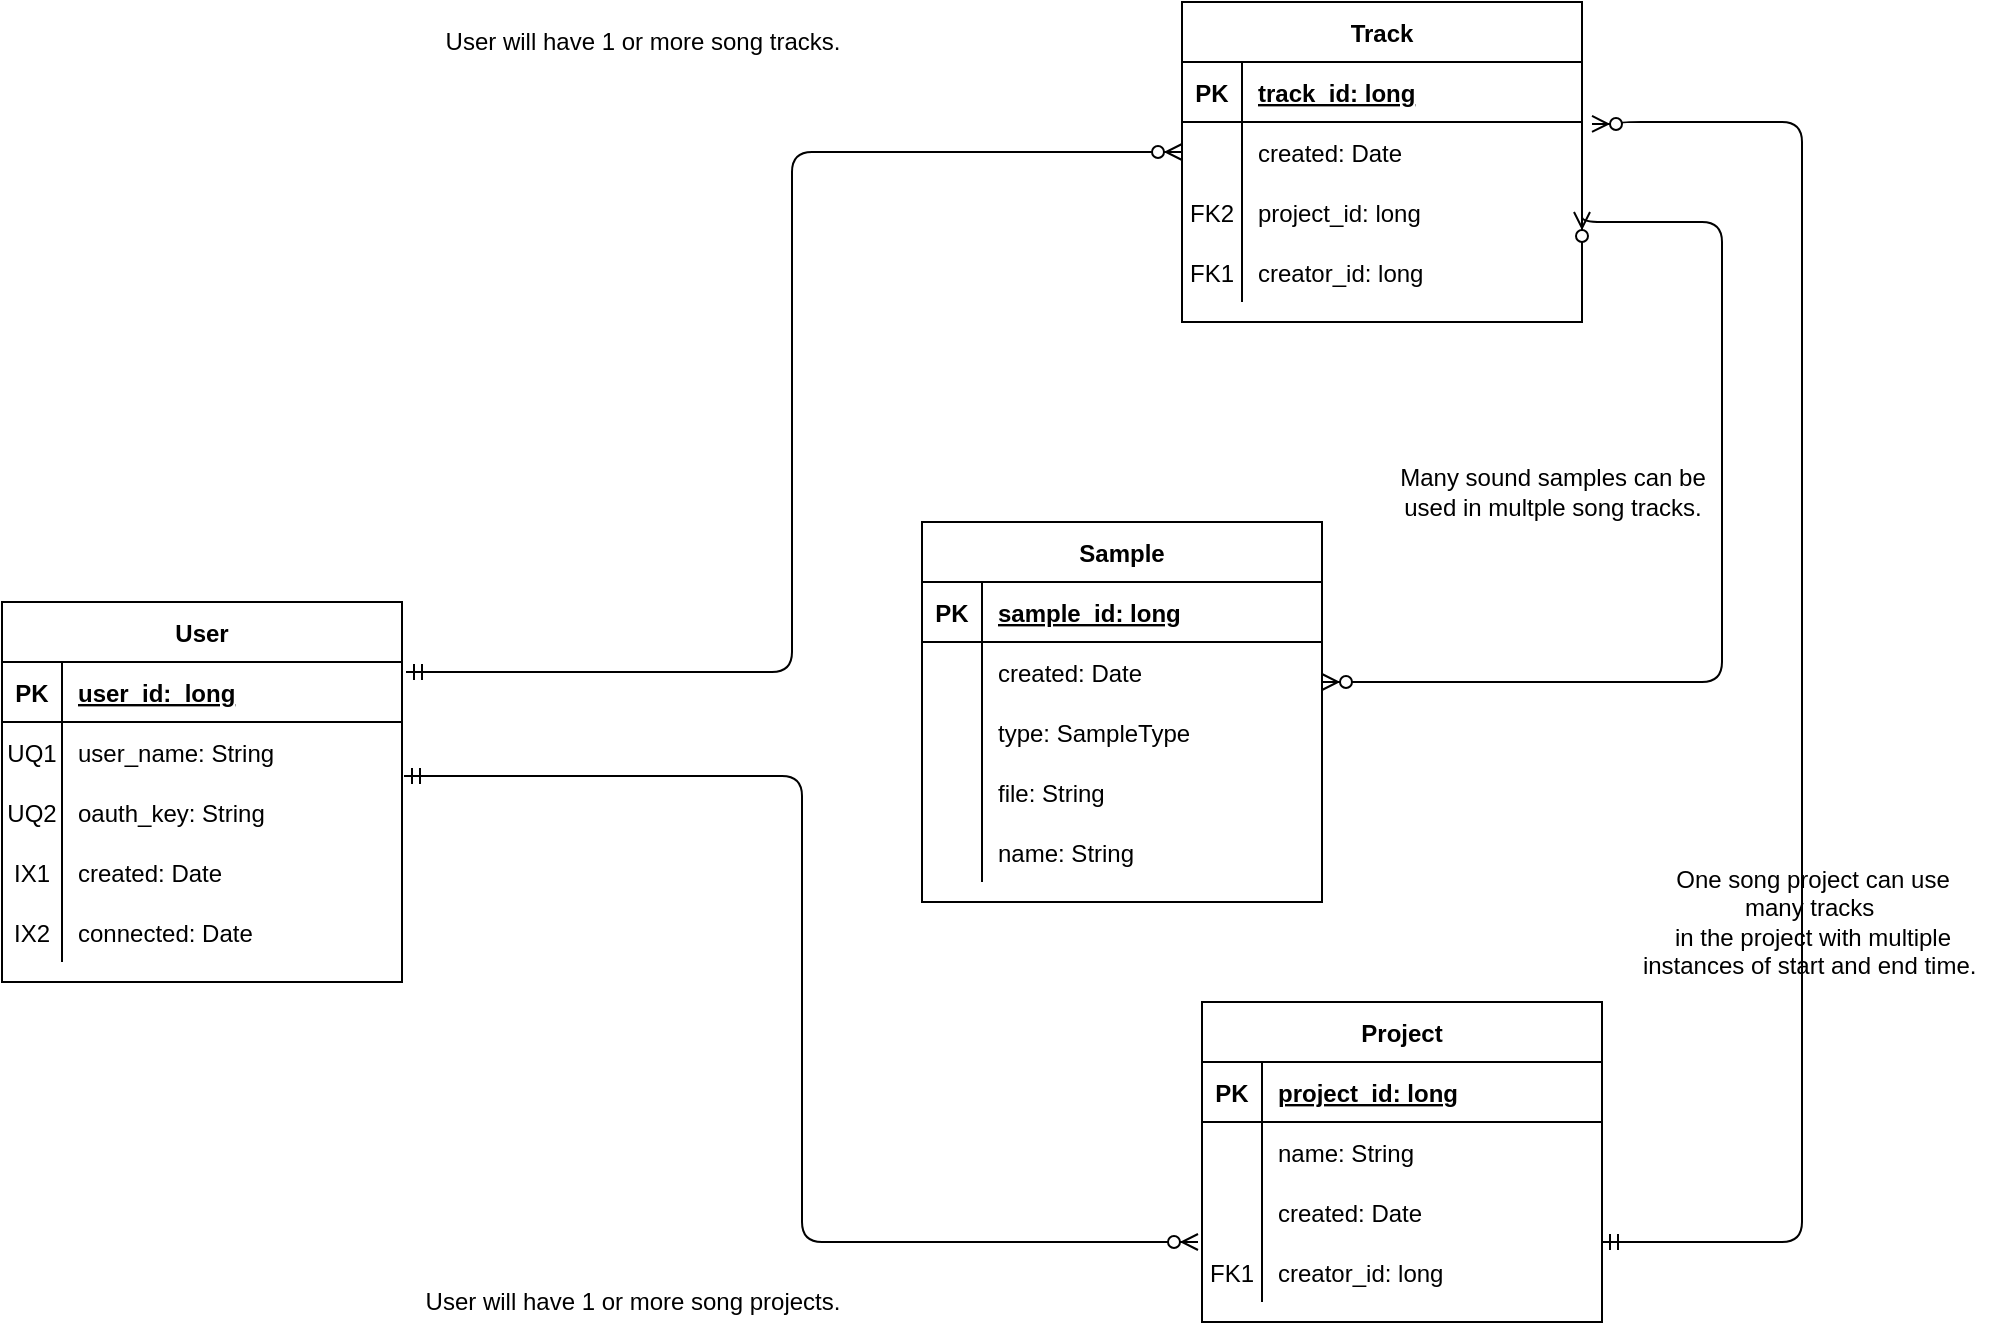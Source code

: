 <mxfile version="14.6.13" type="device"><diagram id="R2lEEEUBdFMjLlhIrx00" name="Page-1"><mxGraphModel dx="1422" dy="822" grid="1" gridSize="10" guides="1" tooltips="1" connect="1" arrows="1" fold="1" page="1" pageScale="1" pageWidth="850" pageHeight="1100" math="0" shadow="0" extFonts="Permanent Marker^https://fonts.googleapis.com/css?family=Permanent+Marker"><root><mxCell id="0"/><mxCell id="1" parent="0"/><mxCell id="C-vyLk0tnHw3VtMMgP7b-2" value="Sample" style="shape=table;startSize=30;container=1;collapsible=1;childLayout=tableLayout;fixedRows=1;rowLines=0;fontStyle=1;align=center;resizeLast=1;" parent="1" vertex="1"><mxGeometry x="520" y="320" width="200" height="190" as="geometry"/></mxCell><mxCell id="C-vyLk0tnHw3VtMMgP7b-3" value="" style="shape=partialRectangle;collapsible=0;dropTarget=0;pointerEvents=0;fillColor=none;points=[[0,0.5],[1,0.5]];portConstraint=eastwest;top=0;left=0;right=0;bottom=1;" parent="C-vyLk0tnHw3VtMMgP7b-2" vertex="1"><mxGeometry y="30" width="200" height="30" as="geometry"/></mxCell><mxCell id="C-vyLk0tnHw3VtMMgP7b-4" value="PK" style="shape=partialRectangle;overflow=hidden;connectable=0;fillColor=none;top=0;left=0;bottom=0;right=0;fontStyle=1;" parent="C-vyLk0tnHw3VtMMgP7b-3" vertex="1"><mxGeometry width="30" height="30" as="geometry"/></mxCell><mxCell id="C-vyLk0tnHw3VtMMgP7b-5" value="sample_id: long" style="shape=partialRectangle;overflow=hidden;connectable=0;fillColor=none;top=0;left=0;bottom=0;right=0;align=left;spacingLeft=6;fontStyle=5;" parent="C-vyLk0tnHw3VtMMgP7b-3" vertex="1"><mxGeometry x="30" width="170" height="30" as="geometry"/></mxCell><mxCell id="C-vyLk0tnHw3VtMMgP7b-6" value="" style="shape=partialRectangle;collapsible=0;dropTarget=0;pointerEvents=0;fillColor=none;points=[[0,0.5],[1,0.5]];portConstraint=eastwest;top=0;left=0;right=0;bottom=0;" parent="C-vyLk0tnHw3VtMMgP7b-2" vertex="1"><mxGeometry y="60" width="200" height="30" as="geometry"/></mxCell><mxCell id="C-vyLk0tnHw3VtMMgP7b-7" value="" style="shape=partialRectangle;overflow=hidden;connectable=0;fillColor=none;top=0;left=0;bottom=0;right=0;" parent="C-vyLk0tnHw3VtMMgP7b-6" vertex="1"><mxGeometry width="30" height="30" as="geometry"/></mxCell><mxCell id="C-vyLk0tnHw3VtMMgP7b-8" value="created: Date" style="shape=partialRectangle;overflow=hidden;connectable=0;fillColor=none;top=0;left=0;bottom=0;right=0;align=left;spacingLeft=6;" parent="C-vyLk0tnHw3VtMMgP7b-6" vertex="1"><mxGeometry x="30" width="170" height="30" as="geometry"/></mxCell><mxCell id="C-vyLk0tnHw3VtMMgP7b-9" value="" style="shape=partialRectangle;collapsible=0;dropTarget=0;pointerEvents=0;fillColor=none;points=[[0,0.5],[1,0.5]];portConstraint=eastwest;top=0;left=0;right=0;bottom=0;" parent="C-vyLk0tnHw3VtMMgP7b-2" vertex="1"><mxGeometry y="90" width="200" height="30" as="geometry"/></mxCell><mxCell id="C-vyLk0tnHw3VtMMgP7b-10" value="" style="shape=partialRectangle;overflow=hidden;connectable=0;fillColor=none;top=0;left=0;bottom=0;right=0;" parent="C-vyLk0tnHw3VtMMgP7b-9" vertex="1"><mxGeometry width="30" height="30" as="geometry"/></mxCell><mxCell id="C-vyLk0tnHw3VtMMgP7b-11" value="type: SampleType" style="shape=partialRectangle;overflow=hidden;connectable=0;fillColor=none;top=0;left=0;bottom=0;right=0;align=left;spacingLeft=6;" parent="C-vyLk0tnHw3VtMMgP7b-9" vertex="1"><mxGeometry x="30" width="170" height="30" as="geometry"/></mxCell><mxCell id="p7n6hOxZLjQ7A7AwNIzD-4" value="" style="shape=partialRectangle;collapsible=0;dropTarget=0;pointerEvents=0;fillColor=none;points=[[0,0.5],[1,0.5]];portConstraint=eastwest;top=0;left=0;right=0;bottom=0;" parent="C-vyLk0tnHw3VtMMgP7b-2" vertex="1"><mxGeometry y="120" width="200" height="30" as="geometry"/></mxCell><mxCell id="p7n6hOxZLjQ7A7AwNIzD-5" value="" style="shape=partialRectangle;overflow=hidden;connectable=0;fillColor=none;top=0;left=0;bottom=0;right=0;" parent="p7n6hOxZLjQ7A7AwNIzD-4" vertex="1"><mxGeometry width="30" height="30" as="geometry"/></mxCell><mxCell id="p7n6hOxZLjQ7A7AwNIzD-6" value="file: String" style="shape=partialRectangle;overflow=hidden;connectable=0;fillColor=none;top=0;left=0;bottom=0;right=0;align=left;spacingLeft=6;" parent="p7n6hOxZLjQ7A7AwNIzD-4" vertex="1"><mxGeometry x="30" width="170" height="30" as="geometry"/></mxCell><mxCell id="p7n6hOxZLjQ7A7AwNIzD-7" value="" style="shape=partialRectangle;collapsible=0;dropTarget=0;pointerEvents=0;fillColor=none;points=[[0,0.5],[1,0.5]];portConstraint=eastwest;top=0;left=0;right=0;bottom=0;" parent="C-vyLk0tnHw3VtMMgP7b-2" vertex="1"><mxGeometry y="150" width="200" height="30" as="geometry"/></mxCell><mxCell id="p7n6hOxZLjQ7A7AwNIzD-8" value="" style="shape=partialRectangle;overflow=hidden;connectable=0;fillColor=none;top=0;left=0;bottom=0;right=0;" parent="p7n6hOxZLjQ7A7AwNIzD-7" vertex="1"><mxGeometry width="30" height="30" as="geometry"/></mxCell><mxCell id="p7n6hOxZLjQ7A7AwNIzD-9" value="name: String" style="shape=partialRectangle;overflow=hidden;connectable=0;fillColor=none;top=0;left=0;bottom=0;right=0;align=left;spacingLeft=6;" parent="p7n6hOxZLjQ7A7AwNIzD-7" vertex="1"><mxGeometry x="30" width="170" height="30" as="geometry"/></mxCell><mxCell id="C-vyLk0tnHw3VtMMgP7b-13" value="Track" style="shape=table;startSize=30;container=1;collapsible=1;childLayout=tableLayout;fixedRows=1;rowLines=0;fontStyle=1;align=center;resizeLast=1;" parent="1" vertex="1"><mxGeometry x="650" y="60" width="200" height="160" as="geometry"/></mxCell><mxCell id="C-vyLk0tnHw3VtMMgP7b-14" value="" style="shape=partialRectangle;collapsible=0;dropTarget=0;pointerEvents=0;fillColor=none;points=[[0,0.5],[1,0.5]];portConstraint=eastwest;top=0;left=0;right=0;bottom=1;" parent="C-vyLk0tnHw3VtMMgP7b-13" vertex="1"><mxGeometry y="30" width="200" height="30" as="geometry"/></mxCell><mxCell id="C-vyLk0tnHw3VtMMgP7b-15" value="PK" style="shape=partialRectangle;overflow=hidden;connectable=0;fillColor=none;top=0;left=0;bottom=0;right=0;fontStyle=1;" parent="C-vyLk0tnHw3VtMMgP7b-14" vertex="1"><mxGeometry width="30" height="30" as="geometry"/></mxCell><mxCell id="C-vyLk0tnHw3VtMMgP7b-16" value="track_id: long" style="shape=partialRectangle;overflow=hidden;connectable=0;fillColor=none;top=0;left=0;bottom=0;right=0;align=left;spacingLeft=6;fontStyle=5;" parent="C-vyLk0tnHw3VtMMgP7b-14" vertex="1"><mxGeometry x="30" width="170" height="30" as="geometry"/></mxCell><mxCell id="C-vyLk0tnHw3VtMMgP7b-17" value="" style="shape=partialRectangle;collapsible=0;dropTarget=0;pointerEvents=0;fillColor=none;points=[[0,0.5],[1,0.5]];portConstraint=eastwest;top=0;left=0;right=0;bottom=0;" parent="C-vyLk0tnHw3VtMMgP7b-13" vertex="1"><mxGeometry y="60" width="200" height="30" as="geometry"/></mxCell><mxCell id="C-vyLk0tnHw3VtMMgP7b-18" value="" style="shape=partialRectangle;overflow=hidden;connectable=0;fillColor=none;top=0;left=0;bottom=0;right=0;" parent="C-vyLk0tnHw3VtMMgP7b-17" vertex="1"><mxGeometry width="30" height="30" as="geometry"/></mxCell><mxCell id="C-vyLk0tnHw3VtMMgP7b-19" value="created: Date" style="shape=partialRectangle;overflow=hidden;connectable=0;fillColor=none;top=0;left=0;bottom=0;right=0;align=left;spacingLeft=6;" parent="C-vyLk0tnHw3VtMMgP7b-17" vertex="1"><mxGeometry x="30" width="170" height="30" as="geometry"/></mxCell><mxCell id="uDTPDuHqm0k-N1QrDJBt-4" value="" style="shape=partialRectangle;collapsible=0;dropTarget=0;pointerEvents=0;fillColor=none;points=[[0,0.5],[1,0.5]];portConstraint=eastwest;top=0;left=0;right=0;bottom=0;" vertex="1" parent="C-vyLk0tnHw3VtMMgP7b-13"><mxGeometry y="90" width="200" height="30" as="geometry"/></mxCell><mxCell id="uDTPDuHqm0k-N1QrDJBt-5" value="FK2" style="shape=partialRectangle;overflow=hidden;connectable=0;fillColor=none;top=0;left=0;bottom=0;right=0;" vertex="1" parent="uDTPDuHqm0k-N1QrDJBt-4"><mxGeometry width="30" height="30" as="geometry"/></mxCell><mxCell id="uDTPDuHqm0k-N1QrDJBt-6" value="project_id: long" style="shape=partialRectangle;overflow=hidden;connectable=0;fillColor=none;top=0;left=0;bottom=0;right=0;align=left;spacingLeft=6;" vertex="1" parent="uDTPDuHqm0k-N1QrDJBt-4"><mxGeometry x="30" width="170" height="30" as="geometry"/></mxCell><mxCell id="uDTPDuHqm0k-N1QrDJBt-7" value="" style="shape=partialRectangle;collapsible=0;dropTarget=0;pointerEvents=0;fillColor=none;points=[[0,0.5],[1,0.5]];portConstraint=eastwest;top=0;left=0;right=0;bottom=0;" vertex="1" parent="C-vyLk0tnHw3VtMMgP7b-13"><mxGeometry y="120" width="200" height="30" as="geometry"/></mxCell><mxCell id="uDTPDuHqm0k-N1QrDJBt-8" value="FK1" style="shape=partialRectangle;overflow=hidden;connectable=0;fillColor=none;top=0;left=0;bottom=0;right=0;" vertex="1" parent="uDTPDuHqm0k-N1QrDJBt-7"><mxGeometry width="30" height="30" as="geometry"/></mxCell><mxCell id="uDTPDuHqm0k-N1QrDJBt-9" value="creator_id: long" style="shape=partialRectangle;overflow=hidden;connectable=0;fillColor=none;top=0;left=0;bottom=0;right=0;align=left;spacingLeft=6;" vertex="1" parent="uDTPDuHqm0k-N1QrDJBt-7"><mxGeometry x="30" width="170" height="30" as="geometry"/></mxCell><mxCell id="C-vyLk0tnHw3VtMMgP7b-23" value="User" style="shape=table;startSize=30;container=1;collapsible=1;childLayout=tableLayout;fixedRows=1;rowLines=0;fontStyle=1;align=center;resizeLast=1;" parent="1" vertex="1"><mxGeometry x="60" y="360" width="200" height="190" as="geometry"/></mxCell><mxCell id="C-vyLk0tnHw3VtMMgP7b-24" value="" style="shape=partialRectangle;collapsible=0;dropTarget=0;pointerEvents=0;fillColor=none;points=[[0,0.5],[1,0.5]];portConstraint=eastwest;top=0;left=0;right=0;bottom=1;" parent="C-vyLk0tnHw3VtMMgP7b-23" vertex="1"><mxGeometry y="30" width="200" height="30" as="geometry"/></mxCell><mxCell id="C-vyLk0tnHw3VtMMgP7b-25" value="PK" style="shape=partialRectangle;overflow=hidden;connectable=0;fillColor=none;top=0;left=0;bottom=0;right=0;fontStyle=1;" parent="C-vyLk0tnHw3VtMMgP7b-24" vertex="1"><mxGeometry width="30" height="30" as="geometry"/></mxCell><mxCell id="C-vyLk0tnHw3VtMMgP7b-26" value="user_id:  long" style="shape=partialRectangle;overflow=hidden;connectable=0;fillColor=none;top=0;left=0;bottom=0;right=0;align=left;spacingLeft=6;fontStyle=5;" parent="C-vyLk0tnHw3VtMMgP7b-24" vertex="1"><mxGeometry x="30" width="170" height="30" as="geometry"/></mxCell><mxCell id="C-vyLk0tnHw3VtMMgP7b-27" value="" style="shape=partialRectangle;collapsible=0;dropTarget=0;pointerEvents=0;fillColor=none;points=[[0,0.5],[1,0.5]];portConstraint=eastwest;top=0;left=0;right=0;bottom=0;" parent="C-vyLk0tnHw3VtMMgP7b-23" vertex="1"><mxGeometry y="60" width="200" height="30" as="geometry"/></mxCell><mxCell id="C-vyLk0tnHw3VtMMgP7b-28" value="UQ1" style="shape=partialRectangle;overflow=hidden;connectable=0;fillColor=none;top=0;left=0;bottom=0;right=0;" parent="C-vyLk0tnHw3VtMMgP7b-27" vertex="1"><mxGeometry width="30" height="30" as="geometry"/></mxCell><mxCell id="C-vyLk0tnHw3VtMMgP7b-29" value="user_name: String" style="shape=partialRectangle;overflow=hidden;connectable=0;fillColor=none;top=0;left=0;bottom=0;right=0;align=left;spacingLeft=6;" parent="C-vyLk0tnHw3VtMMgP7b-27" vertex="1"><mxGeometry x="30" width="170" height="30" as="geometry"/></mxCell><mxCell id="2" value="" style="shape=partialRectangle;collapsible=0;dropTarget=0;pointerEvents=0;fillColor=none;points=[[0,0.5],[1,0.5]];portConstraint=eastwest;top=0;left=0;right=0;bottom=0;" parent="C-vyLk0tnHw3VtMMgP7b-23" vertex="1"><mxGeometry y="90" width="200" height="30" as="geometry"/></mxCell><mxCell id="3" value="UQ2" style="shape=partialRectangle;overflow=hidden;connectable=0;fillColor=none;top=0;left=0;bottom=0;right=0;" parent="2" vertex="1"><mxGeometry width="30" height="30" as="geometry"/></mxCell><mxCell id="4" value="oauth_key: String" style="shape=partialRectangle;overflow=hidden;connectable=0;fillColor=none;top=0;left=0;bottom=0;right=0;align=left;spacingLeft=6;" parent="2" vertex="1"><mxGeometry x="30" width="170" height="30" as="geometry"/></mxCell><mxCell id="1mnsHcY8xZua_cQAJxI7-6" value="" style="shape=partialRectangle;collapsible=0;dropTarget=0;pointerEvents=0;fillColor=none;points=[[0,0.5],[1,0.5]];portConstraint=eastwest;top=0;left=0;right=0;bottom=0;" parent="C-vyLk0tnHw3VtMMgP7b-23" vertex="1"><mxGeometry y="120" width="200" height="30" as="geometry"/></mxCell><mxCell id="1mnsHcY8xZua_cQAJxI7-7" value="IX1" style="shape=partialRectangle;overflow=hidden;connectable=0;fillColor=none;top=0;left=0;bottom=0;right=0;" parent="1mnsHcY8xZua_cQAJxI7-6" vertex="1"><mxGeometry width="30" height="30" as="geometry"/></mxCell><mxCell id="1mnsHcY8xZua_cQAJxI7-8" value="created: Date" style="shape=partialRectangle;overflow=hidden;connectable=0;fillColor=none;top=0;left=0;bottom=0;right=0;align=left;spacingLeft=6;" parent="1mnsHcY8xZua_cQAJxI7-6" vertex="1"><mxGeometry x="30" width="170" height="30" as="geometry"/></mxCell><mxCell id="1mnsHcY8xZua_cQAJxI7-9" value="" style="shape=partialRectangle;collapsible=0;dropTarget=0;pointerEvents=0;fillColor=none;points=[[0,0.5],[1,0.5]];portConstraint=eastwest;top=0;left=0;right=0;bottom=0;" parent="C-vyLk0tnHw3VtMMgP7b-23" vertex="1"><mxGeometry y="150" width="200" height="30" as="geometry"/></mxCell><mxCell id="1mnsHcY8xZua_cQAJxI7-10" value="IX2" style="shape=partialRectangle;overflow=hidden;connectable=0;fillColor=none;top=0;left=0;bottom=0;right=0;" parent="1mnsHcY8xZua_cQAJxI7-9" vertex="1"><mxGeometry width="30" height="30" as="geometry"/></mxCell><mxCell id="1mnsHcY8xZua_cQAJxI7-11" value="connected: Date" style="shape=partialRectangle;overflow=hidden;connectable=0;fillColor=none;top=0;left=0;bottom=0;right=0;align=left;spacingLeft=6;" parent="1mnsHcY8xZua_cQAJxI7-9" vertex="1"><mxGeometry x="30" width="170" height="30" as="geometry"/></mxCell><mxCell id="XzRVWQddcWtQj9dWTsVF-5" value="Project" style="shape=table;startSize=30;container=1;collapsible=1;childLayout=tableLayout;fixedRows=1;rowLines=0;fontStyle=1;align=center;resizeLast=1;" parent="1" vertex="1"><mxGeometry x="660" y="560" width="200" height="160" as="geometry"/></mxCell><mxCell id="XzRVWQddcWtQj9dWTsVF-6" value="" style="shape=partialRectangle;collapsible=0;dropTarget=0;pointerEvents=0;fillColor=none;top=0;left=0;bottom=1;right=0;points=[[0,0.5],[1,0.5]];portConstraint=eastwest;" parent="XzRVWQddcWtQj9dWTsVF-5" vertex="1"><mxGeometry y="30" width="200" height="30" as="geometry"/></mxCell><mxCell id="XzRVWQddcWtQj9dWTsVF-7" value="PK" style="shape=partialRectangle;connectable=0;fillColor=none;top=0;left=0;bottom=0;right=0;fontStyle=1;overflow=hidden;" parent="XzRVWQddcWtQj9dWTsVF-6" vertex="1"><mxGeometry width="30" height="30" as="geometry"/></mxCell><mxCell id="XzRVWQddcWtQj9dWTsVF-8" value="project_id: long" style="shape=partialRectangle;connectable=0;fillColor=none;top=0;left=0;bottom=0;right=0;align=left;spacingLeft=6;fontStyle=5;overflow=hidden;" parent="XzRVWQddcWtQj9dWTsVF-6" vertex="1"><mxGeometry x="30" width="170" height="30" as="geometry"/></mxCell><mxCell id="XzRVWQddcWtQj9dWTsVF-15" value="" style="shape=partialRectangle;collapsible=0;dropTarget=0;pointerEvents=0;fillColor=none;top=0;left=0;bottom=0;right=0;points=[[0,0.5],[1,0.5]];portConstraint=eastwest;" parent="XzRVWQddcWtQj9dWTsVF-5" vertex="1"><mxGeometry y="60" width="200" height="30" as="geometry"/></mxCell><mxCell id="XzRVWQddcWtQj9dWTsVF-16" value="" style="shape=partialRectangle;connectable=0;fillColor=none;top=0;left=0;bottom=0;right=0;editable=1;overflow=hidden;" parent="XzRVWQddcWtQj9dWTsVF-15" vertex="1"><mxGeometry width="30" height="30" as="geometry"/></mxCell><mxCell id="XzRVWQddcWtQj9dWTsVF-17" value="name: String" style="shape=partialRectangle;connectable=0;fillColor=none;top=0;left=0;bottom=0;right=0;align=left;spacingLeft=6;overflow=hidden;" parent="XzRVWQddcWtQj9dWTsVF-15" vertex="1"><mxGeometry x="30" width="170" height="30" as="geometry"/></mxCell><mxCell id="XzRVWQddcWtQj9dWTsVF-9" value="" style="shape=partialRectangle;collapsible=0;dropTarget=0;pointerEvents=0;fillColor=none;top=0;left=0;bottom=0;right=0;points=[[0,0.5],[1,0.5]];portConstraint=eastwest;" parent="XzRVWQddcWtQj9dWTsVF-5" vertex="1"><mxGeometry y="90" width="200" height="30" as="geometry"/></mxCell><mxCell id="XzRVWQddcWtQj9dWTsVF-10" value="" style="shape=partialRectangle;connectable=0;fillColor=none;top=0;left=0;bottom=0;right=0;editable=1;overflow=hidden;" parent="XzRVWQddcWtQj9dWTsVF-9" vertex="1"><mxGeometry width="30" height="30" as="geometry"/></mxCell><mxCell id="XzRVWQddcWtQj9dWTsVF-11" value="created: Date" style="shape=partialRectangle;connectable=0;fillColor=none;top=0;left=0;bottom=0;right=0;align=left;spacingLeft=6;overflow=hidden;" parent="XzRVWQddcWtQj9dWTsVF-9" vertex="1"><mxGeometry x="30" width="170" height="30" as="geometry"/></mxCell><mxCell id="XzRVWQddcWtQj9dWTsVF-31" value="" style="shape=partialRectangle;collapsible=0;dropTarget=0;pointerEvents=0;fillColor=none;top=0;left=0;bottom=0;right=0;points=[[0,0.5],[1,0.5]];portConstraint=eastwest;" parent="XzRVWQddcWtQj9dWTsVF-5" vertex="1"><mxGeometry y="120" width="200" height="30" as="geometry"/></mxCell><mxCell id="XzRVWQddcWtQj9dWTsVF-32" value="FK1" style="shape=partialRectangle;connectable=0;fillColor=none;top=0;left=0;bottom=0;right=0;editable=1;overflow=hidden;" parent="XzRVWQddcWtQj9dWTsVF-31" vertex="1"><mxGeometry width="30" height="30" as="geometry"/></mxCell><mxCell id="XzRVWQddcWtQj9dWTsVF-33" value="creator_id: long" style="shape=partialRectangle;connectable=0;fillColor=none;top=0;left=0;bottom=0;right=0;align=left;spacingLeft=6;overflow=hidden;" parent="XzRVWQddcWtQj9dWTsVF-31" vertex="1"><mxGeometry x="30" width="170" height="30" as="geometry"/></mxCell><mxCell id="XzRVWQddcWtQj9dWTsVF-34" value="" style="fontSize=12;html=1;endArrow=ERzeroToMany;startArrow=ERmandOne;endFill=1;exitX=1.005;exitY=-0.1;exitDx=0;exitDy=0;exitPerimeter=0;edgeStyle=orthogonalEdgeStyle;entryX=-0.01;entryY=0;entryDx=0;entryDy=0;entryPerimeter=0;" parent="1" source="2" edge="1"><mxGeometry width="100" height="100" relative="1" as="geometry"><mxPoint x="210" y="220" as="sourcePoint"/><mxPoint x="658" y="680" as="targetPoint"/><Array as="points"><mxPoint x="460" y="447"/><mxPoint x="460" y="680"/></Array></mxGeometry></mxCell><mxCell id="XzRVWQddcWtQj9dWTsVF-47" value="" style="fontSize=12;html=1;endArrow=ERzeroToMany;startArrow=ERzeroToMany;edgeStyle=orthogonalEdgeStyle;endFill=1;startFill=1;exitX=1;exitY=0.5;exitDx=0;exitDy=0;" parent="1" edge="1" source="uDTPDuHqm0k-N1QrDJBt-4"><mxGeometry width="100" height="100" relative="1" as="geometry"><mxPoint x="860" y="170" as="sourcePoint"/><mxPoint x="720" y="400" as="targetPoint"/><Array as="points"><mxPoint x="850" y="170"/><mxPoint x="920" y="170"/><mxPoint x="920" y="400"/></Array></mxGeometry></mxCell><mxCell id="XzRVWQddcWtQj9dWTsVF-48" value="" style="fontSize=12;html=1;endArrow=ERmandOne;startArrow=ERzeroToMany;exitX=0;exitY=0.5;exitDx=0;exitDy=0;startFill=1;entryX=1.01;entryY=0.167;entryDx=0;entryDy=0;entryPerimeter=0;edgeStyle=orthogonalEdgeStyle;endFill=0;" parent="1" source="C-vyLk0tnHw3VtMMgP7b-17" target="C-vyLk0tnHw3VtMMgP7b-24" edge="1"><mxGeometry width="100" height="100" relative="1" as="geometry"><mxPoint x="380" y="460" as="sourcePoint"/><mxPoint x="360" y="450" as="targetPoint"/></mxGeometry></mxCell><mxCell id="XzRVWQddcWtQj9dWTsVF-49" value="User will have 1 or more song projects." style="text;html=1;align=center;verticalAlign=middle;resizable=0;points=[];autosize=1;strokeColor=none;" parent="1" vertex="1"><mxGeometry x="265" y="700" width="220" height="20" as="geometry"/></mxCell><mxCell id="XzRVWQddcWtQj9dWTsVF-52" value="One song project can use &lt;br&gt;many tracks&amp;nbsp;&lt;br&gt;in the project with multiple &lt;br&gt;instances of start and end time.&amp;nbsp;" style="text;html=1;align=center;verticalAlign=middle;resizable=0;points=[];autosize=1;strokeColor=none;" parent="1" vertex="1"><mxGeometry x="870" y="490" width="190" height="60" as="geometry"/></mxCell><mxCell id="XzRVWQddcWtQj9dWTsVF-53" value="Many sound samples can be&lt;br&gt;used in multple song tracks." style="text;html=1;align=center;verticalAlign=middle;resizable=0;points=[];autosize=1;strokeColor=none;" parent="1" vertex="1"><mxGeometry x="750" y="290" width="170" height="30" as="geometry"/></mxCell><mxCell id="1mnsHcY8xZua_cQAJxI7-4" value="" style="fontSize=12;html=1;endArrow=ERmandOne;startArrow=ERzeroToMany;edgeStyle=orthogonalEdgeStyle;endFill=0;startFill=1;entryX=1;entryY=1;entryDx=0;entryDy=0;entryPerimeter=0;exitX=1.025;exitY=0.033;exitDx=0;exitDy=0;exitPerimeter=0;" parent="1" source="C-vyLk0tnHw3VtMMgP7b-17" target="XzRVWQddcWtQj9dWTsVF-9" edge="1"><mxGeometry width="100" height="100" relative="1" as="geometry"><mxPoint x="870" y="180" as="sourcePoint"/><mxPoint x="920" y="680" as="targetPoint"/><Array as="points"><mxPoint x="870" y="121"/><mxPoint x="870" y="120"/><mxPoint x="960" y="120"/><mxPoint x="960" y="680"/></Array></mxGeometry></mxCell><mxCell id="1mnsHcY8xZua_cQAJxI7-5" value="User will have 1 or more song tracks." style="text;html=1;align=center;verticalAlign=middle;resizable=0;points=[];autosize=1;strokeColor=none;" parent="1" vertex="1"><mxGeometry x="275" y="70" width="210" height="20" as="geometry"/></mxCell></root></mxGraphModel></diagram></mxfile>